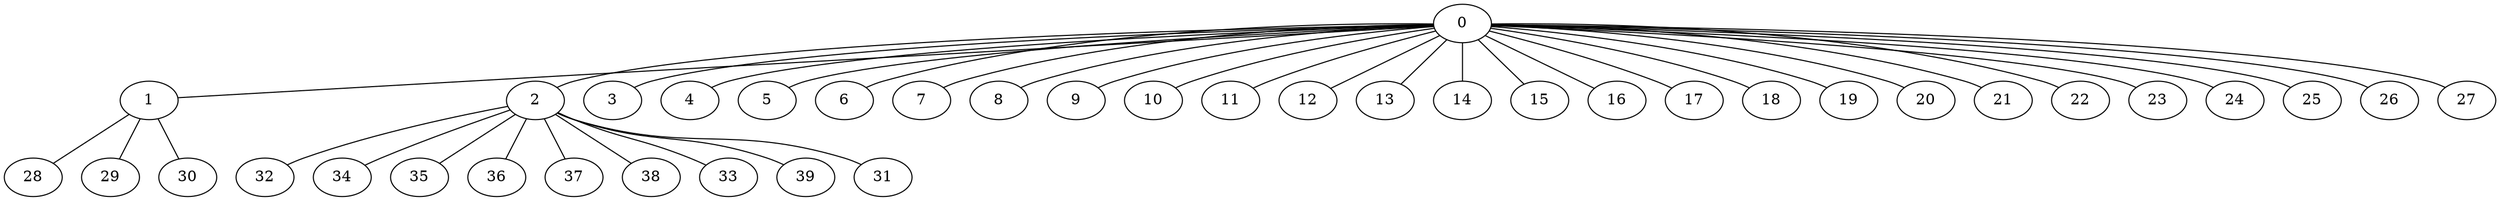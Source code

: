
graph graphname {
    0 -- 1
0 -- 2
0 -- 3
0 -- 4
0 -- 5
0 -- 6
0 -- 7
0 -- 8
0 -- 9
0 -- 10
0 -- 11
0 -- 12
0 -- 13
0 -- 14
0 -- 15
0 -- 16
0 -- 17
0 -- 18
0 -- 19
0 -- 20
0 -- 21
0 -- 22
0 -- 23
0 -- 24
0 -- 25
0 -- 26
0 -- 27
1 -- 28
1 -- 29
1 -- 30
2 -- 32
2 -- 34
2 -- 35
2 -- 36
2 -- 37
2 -- 38
2 -- 33
2 -- 39
2 -- 31

}
